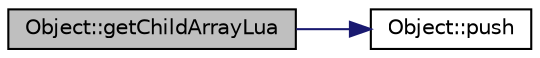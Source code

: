 digraph "Object::getChildArrayLua"
{
  edge [fontname="Helvetica",fontsize="10",labelfontname="Helvetica",labelfontsize="10"];
  node [fontname="Helvetica",fontsize="10",shape=record];
  rankdir="LR";
  Node1 [label="Object::getChildArrayLua",height=0.2,width=0.4,color="black", fillcolor="grey75", style="filled", fontcolor="black"];
  Node1 -> Node2 [color="midnightblue",fontsize="10",style="solid",fontname="Helvetica"];
  Node2 [label="Object::push",height=0.2,width=0.4,color="black", fillcolor="white", style="filled",URL="$class_object.html#a0e9a540d7260cb67a9f96a1244873fba"];
}
